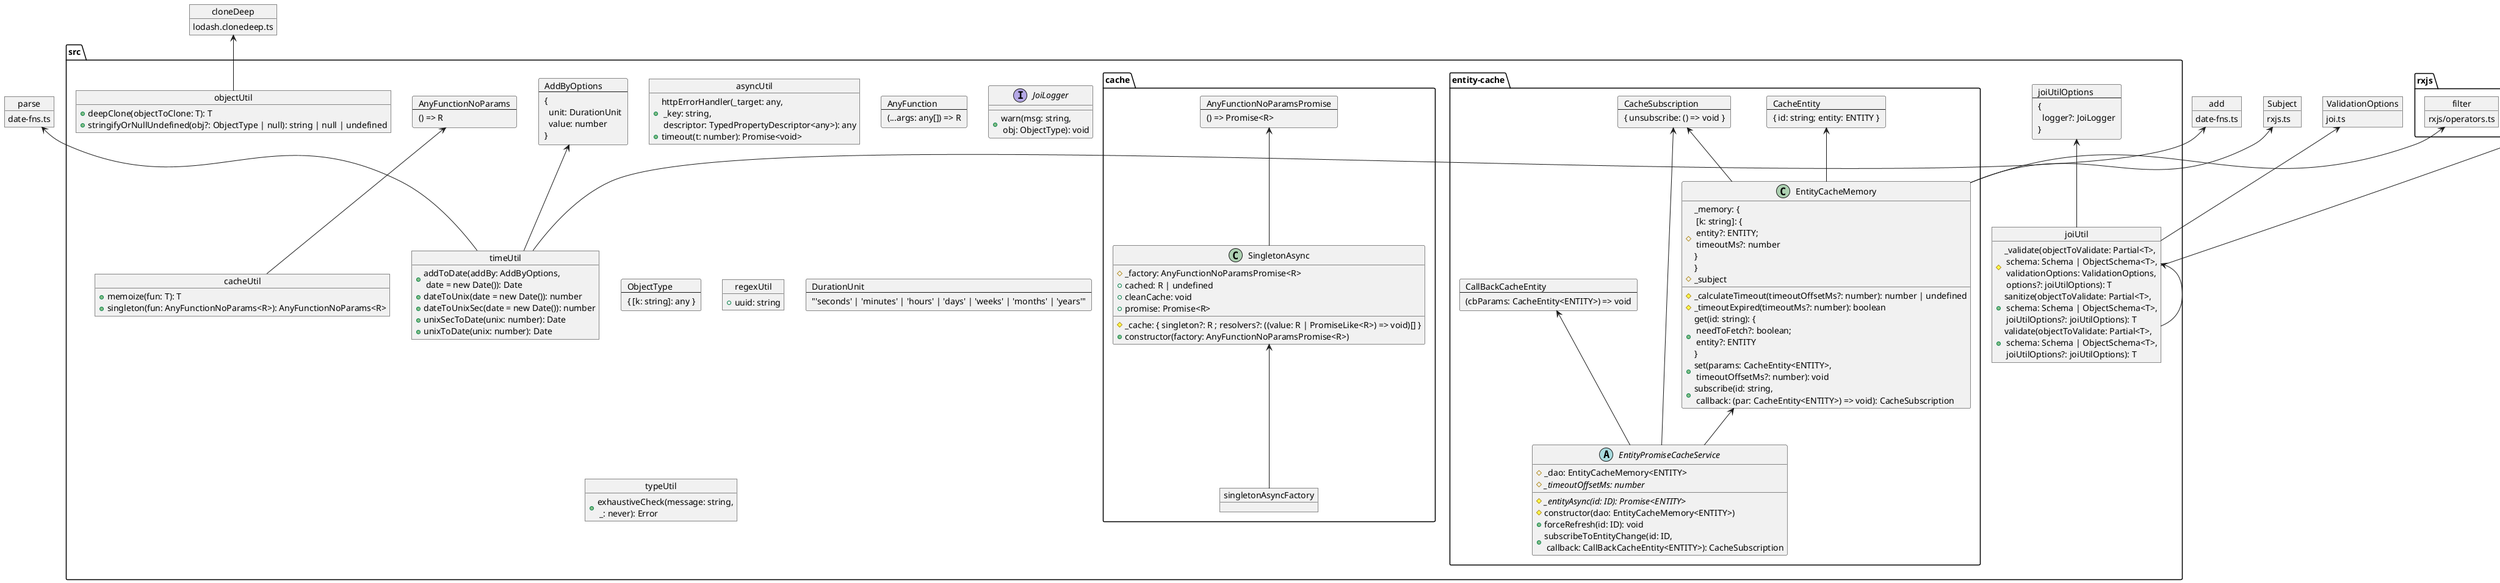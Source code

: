 @startuml
    object "Subject" as subject_6f9d8abf {
      rxjs.ts
    }
    object "ValidationOptions" as validation_options_7f808940 {
      joi.ts
    }
    object "cloneDeep" as clone_deep_91af3a80 {
      lodash.clonedeep.ts
    }
    object "add" as add_b4d4e82e {
      date-fns.ts
    }
    object "parse" as parse_b4d4e82e {
      date-fns.ts
    }
    folder "src" as src_b874d07 {
      object "asyncUtil" as async_util_8c3dccae {
        + httpErrorHandler(_target: any,\n _key: string,\n descriptor: TypedPropertyDescriptor<any>): any
        + timeout(t: number): Promise<void>
      }
      card any_function_514a3aa4 [
        AnyFunction
        ---
        (...args: any[]) => R
      ]
      card any_function_no_params_514a3aa4 [
        AnyFunctionNoParams
        ---
        () => R
      ]
      object "cacheUtil" as cache_util_514a3aa4 {
        + memoize(fun: T): T
        + singleton(fun: AnyFunctionNoParams<R>): AnyFunctionNoParams<R>
      }
      interface "JoiLogger" as joi_logger_68a048a4 {
        + warn(msg: string,\n obj: ObjectType): void
      }
      card joi_util_options_68a048a4 [
        joiUtilOptions
        ---
        {
          logger?: JoiLogger
        }
      ]
      object "joiUtil" as joi_util_68a048a4 {
        # _validate(objectToValidate: Partial<T>,\n schema: Schema | ObjectSchema<T>,\n validationOptions: ValidationOptions,\n options?: joiUtilOptions): T
        + sanitize(objectToValidate: Partial<T>,\n schema: Schema | ObjectSchema<T>,\n joiUtilOptions?: joiUtilOptions): T
        + validate(objectToValidate: Partial<T>,\n schema: Schema | ObjectSchema<T>,\n joiUtilOptions?: joiUtilOptions): T
      }
      card object_type_a28a167d [
        ObjectType
        ---
        { [k: string]: any }
      ]
      object "objectUtil" as object_util_a28a167d {
        + deepClone(objectToClone: T): T
        + stringifyOrNullUndefined(obj?: ObjectType | null): string | null | undefined
      }
      object "regexUtil" as regex_util_4ac1c785 {
        + uuid: string
      }
      card duration_unit_c35fc59d [
        DurationUnit
        ---
        "'seconds' | 'minutes' | 'hours' | 'days' | 'weeks' | 'months' | 'years'"
      ]
      card add_by_options_c35fc59d [
        AddByOptions
        ---
        {
          unit: DurationUnit
          value: number
        }
      ]
      object "timeUtil" as time_util_c35fc59d {
        + addToDate(addBy: AddByOptions,\n date = new Date()): Date
        + dateToUnix(date = new Date()): number
        + dateToUnixSec(date = new Date()): number
        + unixSecToDate(unix: number): Date
        + unixToDate(unix: number): Date
      }
      object "typeUtil" as type_util_3bdc4f90 {
        + exhaustiveCheck(message: string,\n _: never): Error
      }
      folder "cache" as cache_ea5c2344 {
        card any_function_no_params_promise_e3e67746 [
          AnyFunctionNoParamsPromise
          ---
          () => Promise<R>
        ]
        class "SingletonAsync" as singleton_async_e3e67746 {
          # _cache: { singleton?: R ; resolvers?: ((value: R | PromiseLike<R>) => void)[] }
          # _factory: AnyFunctionNoParamsPromise<R>
          + cached: R | undefined
          + cleanCache: void
          + constructor(factory: AnyFunctionNoParamsPromise<R>)
          + promise: Promise<R>
        }
        object "singletonAsyncFactory" as singleton_async_factory_e3e67746 {
        }
      }
      folder "entity-cache" as entity_cache_c60ace52 {
        card cache_entity_592f4e2 [
          CacheEntity
          ---
          { id: string; entity: ENTITY }
        ]
        card call_back_cache_entity_592f4e2 [
          CallBackCacheEntity
          ---
          (cbParams: CacheEntity<ENTITY>) => void
        ]
        card cache_subscription_592f4e2 [
          CacheSubscription
          ---
          { unsubscribe: () => void }
        ]
        class "EntityCacheMemory" as entity_cache_memory_592f4e2 {
          # _calculateTimeout(timeoutOffsetMs?: number): number | undefined
          # _memory: {\n [k: string]: {\n entity?: ENTITY;\n timeoutMs?: number \n} \n}
          # _subject
          # _timeoutExpired(timeoutMs?: number): boolean
          + get(id: string): {\n needToFetch?: boolean;\n entity?: ENTITY \n}
          + set(params: CacheEntity<ENTITY>,\n timeoutOffsetMs?: number): void
          + subscribe(id: string,\n callback: (par: CacheEntity<ENTITY>) => void): CacheSubscription
        }
        abstract "EntityPromiseCacheService" as entity_promise_cache_service_eb0ef50c {
          # _dao: EntityCacheMemory<ENTITY>
          # {abstract} _entityAsync(id: ID): Promise<ENTITY>
          # {abstract} _timeoutOffsetMs: number
          # constructor(dao: EntityCacheMemory<ENTITY>)
          + forceRefresh(id: ID): void
          + subscribeToEntityChange(id: ID,\n callback: CallBackCacheEntity<ENTITY>): CacheSubscription
        }
      }
    }
    folder "rxjs" as rxjs_7c7990f6 {
      object "filter" as filter_69308583 {
        rxjs/operators.ts
      }
    }
    folder "@beecode" as beecode_583ca8ca {
      object "error" as error_be941202 {
        @beecode/msh-node-error.ts
      }
    }
  cache_util_514a3aa4 -up-> any_function_no_params_514a3aa4
  singleton_async_e3e67746 -up-> any_function_no_params_promise_e3e67746
  singleton_async_factory_e3e67746 -up-> singleton_async_e3e67746
  entity_cache_memory_592f4e2 -up-> subject_6f9d8abf
  entity_cache_memory_592f4e2 -up-> filter_69308583
  entity_cache_memory_592f4e2 -up-> cache_entity_592f4e2
  entity_cache_memory_592f4e2 -up-> cache_subscription_592f4e2
  entity_promise_cache_service_eb0ef50c -up-> cache_subscription_592f4e2
  entity_promise_cache_service_eb0ef50c -up-> call_back_cache_entity_592f4e2
  entity_promise_cache_service_eb0ef50c -up-> entity_cache_memory_592f4e2
  joi_util_68a048a4 -up-> error_be941202
  joi_util_68a048a4 -up-> validation_options_7f808940
  joi_util_68a048a4 -up-> joi_util_options_68a048a4
  joi_util_68a048a4 -up-> joi_util_68a048a4
  object_util_a28a167d -up-> clone_deep_91af3a80
  time_util_c35fc59d -up-> add_b4d4e82e
  time_util_c35fc59d -up-> parse_b4d4e82e
  time_util_c35fc59d -up-> add_by_options_c35fc59d
@enduml
